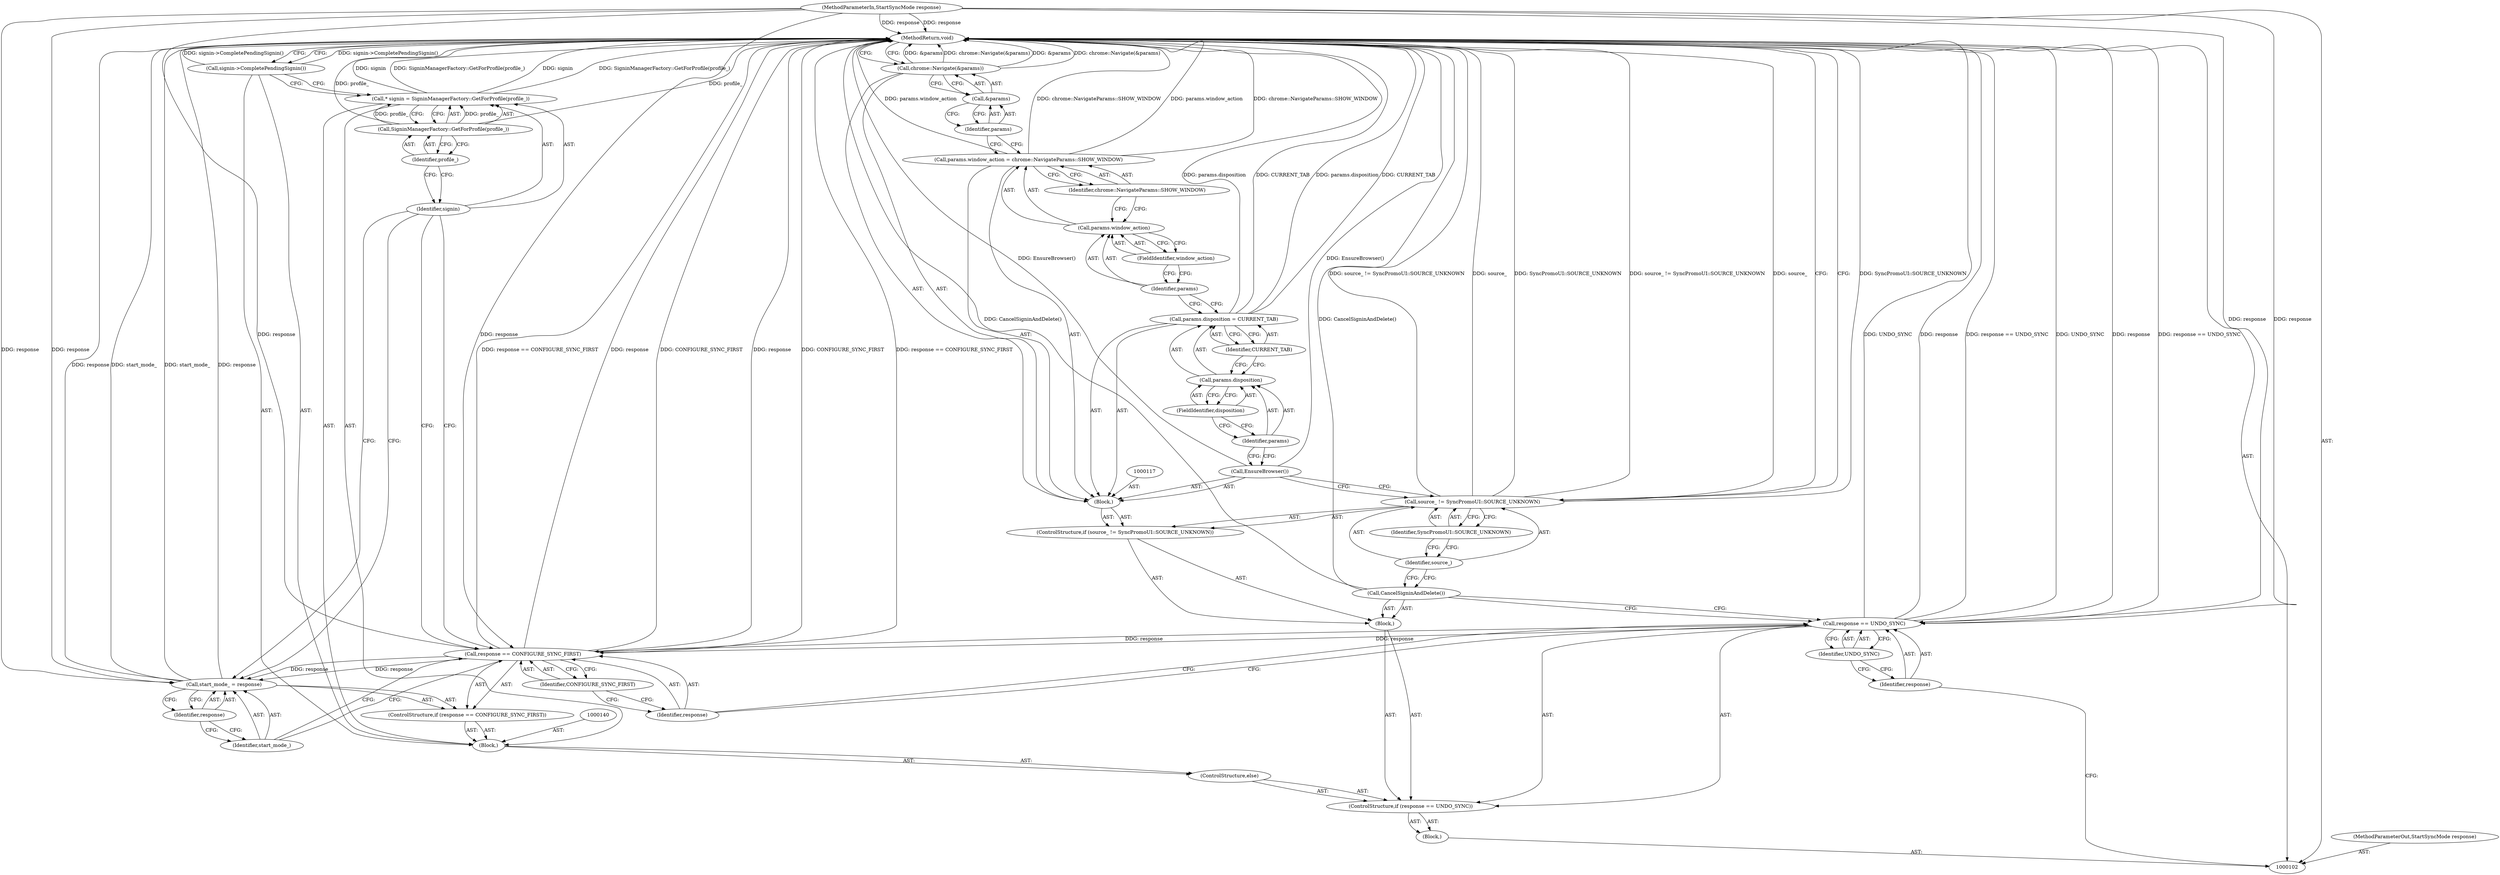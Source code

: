 digraph "0_Chrome_afbc71b7a78ac99810a6b22b2b0a2e85dde18794_2" {
"1000146" [label="(MethodReturn,void)"];
"1000121" [label="(FieldIdentifier,disposition)"];
"1000122" [label="(Identifier,CURRENT_TAB)"];
"1000118" [label="(Call,params.disposition = CURRENT_TAB)"];
"1000119" [label="(Call,params.disposition)"];
"1000120" [label="(Identifier,params)"];
"1000126" [label="(FieldIdentifier,window_action)"];
"1000127" [label="(Identifier,chrome::NavigateParams::SHOW_WINDOW)"];
"1000123" [label="(Call,params.window_action = chrome::NavigateParams::SHOW_WINDOW)"];
"1000124" [label="(Call,params.window_action)"];
"1000125" [label="(Identifier,params)"];
"1000129" [label="(Call,&params)"];
"1000130" [label="(Identifier,params)"];
"1000128" [label="(Call,chrome::Navigate(&params))"];
"1000131" [label="(ControlStructure,else)"];
"1000136" [label="(Identifier,CONFIGURE_SYNC_FIRST)"];
"1000133" [label="(ControlStructure,if (response == CONFIGURE_SYNC_FIRST))"];
"1000134" [label="(Call,response == CONFIGURE_SYNC_FIRST)"];
"1000135" [label="(Identifier,response)"];
"1000139" [label="(Identifier,response)"];
"1000137" [label="(Call,start_mode_ = response)"];
"1000138" [label="(Identifier,start_mode_)"];
"1000141" [label="(Call,* signin = SigninManagerFactory::GetForProfile(profile_))"];
"1000142" [label="(Identifier,signin)"];
"1000143" [label="(Call,SigninManagerFactory::GetForProfile(profile_))"];
"1000132" [label="(Block,)"];
"1000144" [label="(Identifier,profile_)"];
"1000145" [label="(Call,signin->CompletePendingSignin())"];
"1000104" [label="(Block,)"];
"1000103" [label="(MethodParameterIn,StartSyncMode response)"];
"1000194" [label="(MethodParameterOut,StartSyncMode response)"];
"1000108" [label="(Identifier,UNDO_SYNC)"];
"1000105" [label="(ControlStructure,if (response == UNDO_SYNC))"];
"1000109" [label="(Block,)"];
"1000106" [label="(Call,response == UNDO_SYNC)"];
"1000107" [label="(Identifier,response)"];
"1000110" [label="(Call,CancelSigninAndDelete())"];
"1000114" [label="(Identifier,SyncPromoUI::SOURCE_UNKNOWN)"];
"1000111" [label="(ControlStructure,if (source_ != SyncPromoUI::SOURCE_UNKNOWN))"];
"1000112" [label="(Call,source_ != SyncPromoUI::SOURCE_UNKNOWN)"];
"1000113" [label="(Identifier,source_)"];
"1000116" [label="(Call,EnsureBrowser())"];
"1000115" [label="(Block,)"];
"1000146" -> "1000102"  [label="AST: "];
"1000146" -> "1000128"  [label="CFG: "];
"1000146" -> "1000112"  [label="CFG: "];
"1000146" -> "1000145"  [label="CFG: "];
"1000141" -> "1000146"  [label="DDG: signin"];
"1000141" -> "1000146"  [label="DDG: SigninManagerFactory::GetForProfile(profile_)"];
"1000106" -> "1000146"  [label="DDG: UNDO_SYNC"];
"1000106" -> "1000146"  [label="DDG: response"];
"1000106" -> "1000146"  [label="DDG: response == UNDO_SYNC"];
"1000112" -> "1000146"  [label="DDG: SyncPromoUI::SOURCE_UNKNOWN"];
"1000112" -> "1000146"  [label="DDG: source_ != SyncPromoUI::SOURCE_UNKNOWN"];
"1000112" -> "1000146"  [label="DDG: source_"];
"1000123" -> "1000146"  [label="DDG: chrome::NavigateParams::SHOW_WINDOW"];
"1000123" -> "1000146"  [label="DDG: params.window_action"];
"1000118" -> "1000146"  [label="DDG: params.disposition"];
"1000118" -> "1000146"  [label="DDG: CURRENT_TAB"];
"1000116" -> "1000146"  [label="DDG: EnsureBrowser()"];
"1000137" -> "1000146"  [label="DDG: response"];
"1000137" -> "1000146"  [label="DDG: start_mode_"];
"1000128" -> "1000146"  [label="DDG: &params"];
"1000128" -> "1000146"  [label="DDG: chrome::Navigate(&params)"];
"1000103" -> "1000146"  [label="DDG: response"];
"1000143" -> "1000146"  [label="DDG: profile_"];
"1000134" -> "1000146"  [label="DDG: response == CONFIGURE_SYNC_FIRST"];
"1000134" -> "1000146"  [label="DDG: response"];
"1000134" -> "1000146"  [label="DDG: CONFIGURE_SYNC_FIRST"];
"1000110" -> "1000146"  [label="DDG: CancelSigninAndDelete()"];
"1000145" -> "1000146"  [label="DDG: signin->CompletePendingSignin()"];
"1000121" -> "1000119"  [label="AST: "];
"1000121" -> "1000120"  [label="CFG: "];
"1000119" -> "1000121"  [label="CFG: "];
"1000122" -> "1000118"  [label="AST: "];
"1000122" -> "1000119"  [label="CFG: "];
"1000118" -> "1000122"  [label="CFG: "];
"1000118" -> "1000115"  [label="AST: "];
"1000118" -> "1000122"  [label="CFG: "];
"1000119" -> "1000118"  [label="AST: "];
"1000122" -> "1000118"  [label="AST: "];
"1000125" -> "1000118"  [label="CFG: "];
"1000118" -> "1000146"  [label="DDG: params.disposition"];
"1000118" -> "1000146"  [label="DDG: CURRENT_TAB"];
"1000119" -> "1000118"  [label="AST: "];
"1000119" -> "1000121"  [label="CFG: "];
"1000120" -> "1000119"  [label="AST: "];
"1000121" -> "1000119"  [label="AST: "];
"1000122" -> "1000119"  [label="CFG: "];
"1000120" -> "1000119"  [label="AST: "];
"1000120" -> "1000116"  [label="CFG: "];
"1000121" -> "1000120"  [label="CFG: "];
"1000126" -> "1000124"  [label="AST: "];
"1000126" -> "1000125"  [label="CFG: "];
"1000124" -> "1000126"  [label="CFG: "];
"1000127" -> "1000123"  [label="AST: "];
"1000127" -> "1000124"  [label="CFG: "];
"1000123" -> "1000127"  [label="CFG: "];
"1000123" -> "1000115"  [label="AST: "];
"1000123" -> "1000127"  [label="CFG: "];
"1000124" -> "1000123"  [label="AST: "];
"1000127" -> "1000123"  [label="AST: "];
"1000130" -> "1000123"  [label="CFG: "];
"1000123" -> "1000146"  [label="DDG: chrome::NavigateParams::SHOW_WINDOW"];
"1000123" -> "1000146"  [label="DDG: params.window_action"];
"1000124" -> "1000123"  [label="AST: "];
"1000124" -> "1000126"  [label="CFG: "];
"1000125" -> "1000124"  [label="AST: "];
"1000126" -> "1000124"  [label="AST: "];
"1000127" -> "1000124"  [label="CFG: "];
"1000125" -> "1000124"  [label="AST: "];
"1000125" -> "1000118"  [label="CFG: "];
"1000126" -> "1000125"  [label="CFG: "];
"1000129" -> "1000128"  [label="AST: "];
"1000129" -> "1000130"  [label="CFG: "];
"1000130" -> "1000129"  [label="AST: "];
"1000128" -> "1000129"  [label="CFG: "];
"1000130" -> "1000129"  [label="AST: "];
"1000130" -> "1000123"  [label="CFG: "];
"1000129" -> "1000130"  [label="CFG: "];
"1000128" -> "1000115"  [label="AST: "];
"1000128" -> "1000129"  [label="CFG: "];
"1000129" -> "1000128"  [label="AST: "];
"1000146" -> "1000128"  [label="CFG: "];
"1000128" -> "1000146"  [label="DDG: &params"];
"1000128" -> "1000146"  [label="DDG: chrome::Navigate(&params)"];
"1000131" -> "1000105"  [label="AST: "];
"1000132" -> "1000131"  [label="AST: "];
"1000136" -> "1000134"  [label="AST: "];
"1000136" -> "1000135"  [label="CFG: "];
"1000134" -> "1000136"  [label="CFG: "];
"1000133" -> "1000132"  [label="AST: "];
"1000134" -> "1000133"  [label="AST: "];
"1000137" -> "1000133"  [label="AST: "];
"1000134" -> "1000133"  [label="AST: "];
"1000134" -> "1000136"  [label="CFG: "];
"1000135" -> "1000134"  [label="AST: "];
"1000136" -> "1000134"  [label="AST: "];
"1000138" -> "1000134"  [label="CFG: "];
"1000142" -> "1000134"  [label="CFG: "];
"1000134" -> "1000146"  [label="DDG: response == CONFIGURE_SYNC_FIRST"];
"1000134" -> "1000146"  [label="DDG: response"];
"1000134" -> "1000146"  [label="DDG: CONFIGURE_SYNC_FIRST"];
"1000106" -> "1000134"  [label="DDG: response"];
"1000103" -> "1000134"  [label="DDG: response"];
"1000134" -> "1000137"  [label="DDG: response"];
"1000135" -> "1000134"  [label="AST: "];
"1000135" -> "1000106"  [label="CFG: "];
"1000136" -> "1000135"  [label="CFG: "];
"1000139" -> "1000137"  [label="AST: "];
"1000139" -> "1000138"  [label="CFG: "];
"1000137" -> "1000139"  [label="CFG: "];
"1000137" -> "1000133"  [label="AST: "];
"1000137" -> "1000139"  [label="CFG: "];
"1000138" -> "1000137"  [label="AST: "];
"1000139" -> "1000137"  [label="AST: "];
"1000142" -> "1000137"  [label="CFG: "];
"1000137" -> "1000146"  [label="DDG: response"];
"1000137" -> "1000146"  [label="DDG: start_mode_"];
"1000134" -> "1000137"  [label="DDG: response"];
"1000103" -> "1000137"  [label="DDG: response"];
"1000138" -> "1000137"  [label="AST: "];
"1000138" -> "1000134"  [label="CFG: "];
"1000139" -> "1000138"  [label="CFG: "];
"1000141" -> "1000132"  [label="AST: "];
"1000141" -> "1000143"  [label="CFG: "];
"1000142" -> "1000141"  [label="AST: "];
"1000143" -> "1000141"  [label="AST: "];
"1000145" -> "1000141"  [label="CFG: "];
"1000141" -> "1000146"  [label="DDG: signin"];
"1000141" -> "1000146"  [label="DDG: SigninManagerFactory::GetForProfile(profile_)"];
"1000143" -> "1000141"  [label="DDG: profile_"];
"1000142" -> "1000141"  [label="AST: "];
"1000142" -> "1000137"  [label="CFG: "];
"1000142" -> "1000134"  [label="CFG: "];
"1000144" -> "1000142"  [label="CFG: "];
"1000143" -> "1000141"  [label="AST: "];
"1000143" -> "1000144"  [label="CFG: "];
"1000144" -> "1000143"  [label="AST: "];
"1000141" -> "1000143"  [label="CFG: "];
"1000143" -> "1000146"  [label="DDG: profile_"];
"1000143" -> "1000141"  [label="DDG: profile_"];
"1000132" -> "1000131"  [label="AST: "];
"1000133" -> "1000132"  [label="AST: "];
"1000140" -> "1000132"  [label="AST: "];
"1000141" -> "1000132"  [label="AST: "];
"1000145" -> "1000132"  [label="AST: "];
"1000144" -> "1000143"  [label="AST: "];
"1000144" -> "1000142"  [label="CFG: "];
"1000143" -> "1000144"  [label="CFG: "];
"1000145" -> "1000132"  [label="AST: "];
"1000145" -> "1000141"  [label="CFG: "];
"1000146" -> "1000145"  [label="CFG: "];
"1000145" -> "1000146"  [label="DDG: signin->CompletePendingSignin()"];
"1000104" -> "1000102"  [label="AST: "];
"1000105" -> "1000104"  [label="AST: "];
"1000103" -> "1000102"  [label="AST: "];
"1000103" -> "1000146"  [label="DDG: response"];
"1000103" -> "1000106"  [label="DDG: response"];
"1000103" -> "1000134"  [label="DDG: response"];
"1000103" -> "1000137"  [label="DDG: response"];
"1000194" -> "1000102"  [label="AST: "];
"1000108" -> "1000106"  [label="AST: "];
"1000108" -> "1000107"  [label="CFG: "];
"1000106" -> "1000108"  [label="CFG: "];
"1000105" -> "1000104"  [label="AST: "];
"1000106" -> "1000105"  [label="AST: "];
"1000109" -> "1000105"  [label="AST: "];
"1000131" -> "1000105"  [label="AST: "];
"1000109" -> "1000105"  [label="AST: "];
"1000110" -> "1000109"  [label="AST: "];
"1000111" -> "1000109"  [label="AST: "];
"1000106" -> "1000105"  [label="AST: "];
"1000106" -> "1000108"  [label="CFG: "];
"1000107" -> "1000106"  [label="AST: "];
"1000108" -> "1000106"  [label="AST: "];
"1000110" -> "1000106"  [label="CFG: "];
"1000135" -> "1000106"  [label="CFG: "];
"1000106" -> "1000146"  [label="DDG: UNDO_SYNC"];
"1000106" -> "1000146"  [label="DDG: response"];
"1000106" -> "1000146"  [label="DDG: response == UNDO_SYNC"];
"1000103" -> "1000106"  [label="DDG: response"];
"1000106" -> "1000134"  [label="DDG: response"];
"1000107" -> "1000106"  [label="AST: "];
"1000107" -> "1000102"  [label="CFG: "];
"1000108" -> "1000107"  [label="CFG: "];
"1000110" -> "1000109"  [label="AST: "];
"1000110" -> "1000106"  [label="CFG: "];
"1000113" -> "1000110"  [label="CFG: "];
"1000110" -> "1000146"  [label="DDG: CancelSigninAndDelete()"];
"1000114" -> "1000112"  [label="AST: "];
"1000114" -> "1000113"  [label="CFG: "];
"1000112" -> "1000114"  [label="CFG: "];
"1000111" -> "1000109"  [label="AST: "];
"1000112" -> "1000111"  [label="AST: "];
"1000115" -> "1000111"  [label="AST: "];
"1000112" -> "1000111"  [label="AST: "];
"1000112" -> "1000114"  [label="CFG: "];
"1000113" -> "1000112"  [label="AST: "];
"1000114" -> "1000112"  [label="AST: "];
"1000116" -> "1000112"  [label="CFG: "];
"1000146" -> "1000112"  [label="CFG: "];
"1000112" -> "1000146"  [label="DDG: SyncPromoUI::SOURCE_UNKNOWN"];
"1000112" -> "1000146"  [label="DDG: source_ != SyncPromoUI::SOURCE_UNKNOWN"];
"1000112" -> "1000146"  [label="DDG: source_"];
"1000113" -> "1000112"  [label="AST: "];
"1000113" -> "1000110"  [label="CFG: "];
"1000114" -> "1000113"  [label="CFG: "];
"1000116" -> "1000115"  [label="AST: "];
"1000116" -> "1000112"  [label="CFG: "];
"1000120" -> "1000116"  [label="CFG: "];
"1000116" -> "1000146"  [label="DDG: EnsureBrowser()"];
"1000115" -> "1000111"  [label="AST: "];
"1000116" -> "1000115"  [label="AST: "];
"1000117" -> "1000115"  [label="AST: "];
"1000118" -> "1000115"  [label="AST: "];
"1000123" -> "1000115"  [label="AST: "];
"1000128" -> "1000115"  [label="AST: "];
}
